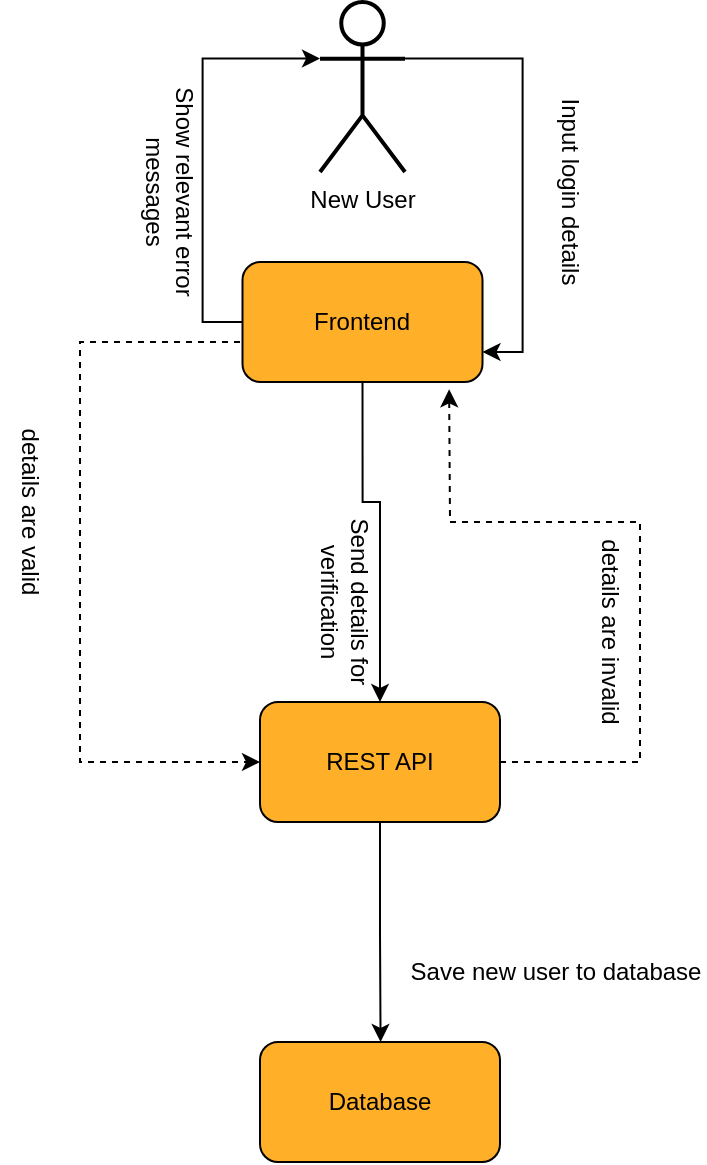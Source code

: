 <mxfile version="16.4.0" type="device"><diagram id="KQAjHLWIq2twIwQbD1x8" name="Page-1"><mxGraphModel dx="2428" dy="998" grid="1" gridSize="10" guides="1" tooltips="1" connect="1" arrows="1" fold="1" page="1" pageScale="1" pageWidth="850" pageHeight="1100" math="0" shadow="0"><root><mxCell id="0"/><mxCell id="1" parent="0"/><mxCell id="9v_2kgsC04UDYYDIk2Ah-4" value="" style="group;fontSize=12;" parent="1" vertex="1" connectable="0"><mxGeometry x="-528.75" y="320" width="120" height="60" as="geometry"/></mxCell><mxCell id="9v_2kgsC04UDYYDIk2Ah-5" value="" style="rounded=1;whiteSpace=wrap;html=1;fillColor=#FFAF28;fontSize=12;" parent="9v_2kgsC04UDYYDIk2Ah-4" vertex="1"><mxGeometry width="120" height="60" as="geometry"/></mxCell><mxCell id="9v_2kgsC04UDYYDIk2Ah-6" value="&lt;font style=&quot;font-size: 12px;&quot;&gt;Frontend&lt;/font&gt;" style="text;html=1;strokeColor=none;fillColor=none;align=center;verticalAlign=middle;whiteSpace=wrap;rounded=0;fontSize=12;" parent="9v_2kgsC04UDYYDIk2Ah-4" vertex="1"><mxGeometry x="30" y="15" width="60" height="30" as="geometry"/></mxCell><mxCell id="9v_2kgsC04UDYYDIk2Ah-7" value="" style="group;fontSize=12;" parent="1" vertex="1" connectable="0"><mxGeometry x="-520" y="540" width="120" height="60" as="geometry"/></mxCell><mxCell id="9v_2kgsC04UDYYDIk2Ah-8" value="" style="rounded=1;whiteSpace=wrap;html=1;fillColor=#FFAF28;fontSize=12;" parent="9v_2kgsC04UDYYDIk2Ah-7" vertex="1"><mxGeometry width="120" height="60" as="geometry"/></mxCell><mxCell id="9v_2kgsC04UDYYDIk2Ah-9" value="&lt;font style=&quot;font-size: 12px;&quot;&gt;REST API&lt;/font&gt;" style="text;html=1;strokeColor=none;fillColor=none;align=center;verticalAlign=middle;whiteSpace=wrap;rounded=0;fontSize=12;" parent="9v_2kgsC04UDYYDIk2Ah-7" vertex="1"><mxGeometry x="30" y="15" width="60" height="30" as="geometry"/></mxCell><mxCell id="5Pyvlk2hk3ArKmnhWujY-6" style="edgeStyle=orthogonalEdgeStyle;rounded=0;orthogonalLoop=1;jettySize=auto;html=1;exitX=1;exitY=0.333;exitDx=0;exitDy=0;exitPerimeter=0;entryX=1;entryY=0.75;entryDx=0;entryDy=0;" parent="1" source="9v_2kgsC04UDYYDIk2Ah-12" target="9v_2kgsC04UDYYDIk2Ah-5" edge="1"><mxGeometry relative="1" as="geometry"/></mxCell><mxCell id="9v_2kgsC04UDYYDIk2Ah-12" value="New User" style="shape=umlActor;verticalLabelPosition=bottom;verticalAlign=top;html=1;outlineConnect=0;rounded=1;strokeWidth=2;fontSize=12;" parent="1" vertex="1"><mxGeometry x="-490" y="190" width="42.5" height="85" as="geometry"/></mxCell><mxCell id="9v_2kgsC04UDYYDIk2Ah-15" value="&lt;span style=&quot;background-color: rgb(255, 255, 255); font-size: 12px;&quot;&gt;Input login details&lt;/span&gt;" style="text;html=1;strokeColor=none;fillColor=none;align=center;verticalAlign=middle;whiteSpace=wrap;rounded=0;fontSize=12;rotation=90;" parent="1" vertex="1"><mxGeometry x="-440" y="270" width="150" height="30" as="geometry"/></mxCell><mxCell id="9v_2kgsC04UDYYDIk2Ah-17" value="&lt;span style=&quot;background-color: rgb(255, 255, 255); font-size: 12px;&quot;&gt;Send details for verification&lt;/span&gt;" style="text;html=1;strokeColor=none;fillColor=none;align=center;verticalAlign=middle;whiteSpace=wrap;rounded=0;fontSize=12;rotation=90;" parent="1" vertex="1"><mxGeometry x="-530" y="480" width="105" height="20" as="geometry"/></mxCell><mxCell id="9v_2kgsC04UDYYDIk2Ah-19" value="&lt;span style=&quot;background-color: rgb(255, 255, 255); font-size: 12px;&quot;&gt;details are valid&lt;/span&gt;" style="text;html=1;strokeColor=none;fillColor=none;align=center;verticalAlign=middle;whiteSpace=wrap;rounded=0;fontSize=12;rotation=90;" parent="1" vertex="1"><mxGeometry x="-710" y="430" width="150" height="30" as="geometry"/></mxCell><mxCell id="9v_2kgsC04UDYYDIk2Ah-20" value="&lt;span style=&quot;background-color: rgb(255, 255, 255); font-size: 12px;&quot;&gt;details are invalid&lt;/span&gt;" style="text;html=1;strokeColor=none;fillColor=none;align=center;verticalAlign=middle;whiteSpace=wrap;rounded=0;fontSize=12;rotation=90;" parent="1" vertex="1"><mxGeometry x="-420" y="490" width="150" height="30" as="geometry"/></mxCell><mxCell id="9v_2kgsC04UDYYDIk2Ah-21" value="" style="endArrow=classic;html=1;rounded=0;strokeWidth=1;jumpSize=6;dashed=1;fontSize=12;exitX=1;exitY=0.5;exitDx=0;exitDy=0;entryX=0.861;entryY=1.061;entryDx=0;entryDy=0;entryPerimeter=0;" parent="1" source="9v_2kgsC04UDYYDIk2Ah-8" target="9v_2kgsC04UDYYDIk2Ah-5" edge="1"><mxGeometry width="50" height="50" relative="1" as="geometry"><mxPoint x="-400" y="580" as="sourcePoint"/><mxPoint x="-408.75" y="450" as="targetPoint"/><Array as="points"><mxPoint x="-330" y="570"/><mxPoint x="-330" y="450"/><mxPoint x="-425" y="450"/></Array></mxGeometry></mxCell><mxCell id="9v_2kgsC04UDYYDIk2Ah-23" value="&lt;span style=&quot;background-color: rgb(255, 255, 255); font-size: 12px;&quot;&gt;Show relevant error messages&lt;/span&gt;" style="text;html=1;strokeColor=none;fillColor=none;align=center;verticalAlign=middle;whiteSpace=wrap;rounded=0;fontSize=12;rotation=90;" parent="1" vertex="1"><mxGeometry x="-640" y="270" width="150" height="30" as="geometry"/></mxCell><mxCell id="9v_2kgsC04UDYYDIk2Ah-29" value="" style="group;fontSize=12;" parent="1" vertex="1" connectable="0"><mxGeometry x="-520" y="710" width="120" height="60" as="geometry"/></mxCell><mxCell id="9v_2kgsC04UDYYDIk2Ah-30" value="" style="rounded=1;whiteSpace=wrap;html=1;fillColor=#FFAF28;fontSize=12;" parent="9v_2kgsC04UDYYDIk2Ah-29" vertex="1"><mxGeometry width="120" height="60" as="geometry"/></mxCell><mxCell id="9v_2kgsC04UDYYDIk2Ah-31" value="&lt;font style=&quot;font-size: 12px&quot;&gt;Database&lt;/font&gt;" style="text;html=1;strokeColor=none;fillColor=none;align=center;verticalAlign=middle;whiteSpace=wrap;rounded=0;fontSize=12;" parent="9v_2kgsC04UDYYDIk2Ah-29" vertex="1"><mxGeometry x="30" y="15" width="60" height="30" as="geometry"/></mxCell><mxCell id="9v_2kgsC04UDYYDIk2Ah-35" value="&lt;span style=&quot;background-color: rgb(255 , 255 , 255) ; font-size: 12px&quot;&gt;Save new user to database&lt;/span&gt;" style="text;html=1;strokeColor=none;fillColor=none;align=center;verticalAlign=middle;whiteSpace=wrap;rounded=0;fontSize=12;" parent="1" vertex="1"><mxGeometry x="-447.5" y="660" width="150" height="30" as="geometry"/></mxCell><mxCell id="5Pyvlk2hk3ArKmnhWujY-7" style="edgeStyle=orthogonalEdgeStyle;rounded=0;orthogonalLoop=1;jettySize=auto;html=1;exitX=0;exitY=0.5;exitDx=0;exitDy=0;entryX=0;entryY=0.333;entryDx=0;entryDy=0;entryPerimeter=0;" parent="1" source="9v_2kgsC04UDYYDIk2Ah-5" target="9v_2kgsC04UDYYDIk2Ah-12" edge="1"><mxGeometry relative="1" as="geometry"/></mxCell><mxCell id="5Pyvlk2hk3ArKmnhWujY-8" style="edgeStyle=orthogonalEdgeStyle;rounded=0;orthogonalLoop=1;jettySize=auto;html=1;exitX=0.5;exitY=1;exitDx=0;exitDy=0;entryX=0.5;entryY=0;entryDx=0;entryDy=0;" parent="1" source="9v_2kgsC04UDYYDIk2Ah-5" target="9v_2kgsC04UDYYDIk2Ah-8" edge="1"><mxGeometry relative="1" as="geometry"><Array as="points"><mxPoint x="-469" y="440"/><mxPoint x="-460" y="440"/></Array></mxGeometry></mxCell><mxCell id="5Pyvlk2hk3ArKmnhWujY-11" style="edgeStyle=orthogonalEdgeStyle;rounded=0;orthogonalLoop=1;jettySize=auto;html=1;exitX=0.5;exitY=1;exitDx=0;exitDy=0;" parent="1" source="9v_2kgsC04UDYYDIk2Ah-8" edge="1"><mxGeometry relative="1" as="geometry"><mxPoint x="-459.714" y="710" as="targetPoint"/></mxGeometry></mxCell><mxCell id="5Pyvlk2hk3ArKmnhWujY-14" value="" style="endArrow=classic;html=1;rounded=0;strokeWidth=1;jumpSize=6;dashed=1;fontSize=12;entryX=0;entryY=0.5;entryDx=0;entryDy=0;" parent="1" target="9v_2kgsC04UDYYDIk2Ah-8" edge="1"><mxGeometry width="50" height="50" relative="1" as="geometry"><mxPoint x="-530" y="360" as="sourcePoint"/><mxPoint x="-610" y="371.83" as="targetPoint"/><Array as="points"><mxPoint x="-610" y="360"/><mxPoint x="-610" y="570"/></Array></mxGeometry></mxCell></root></mxGraphModel></diagram></mxfile>
